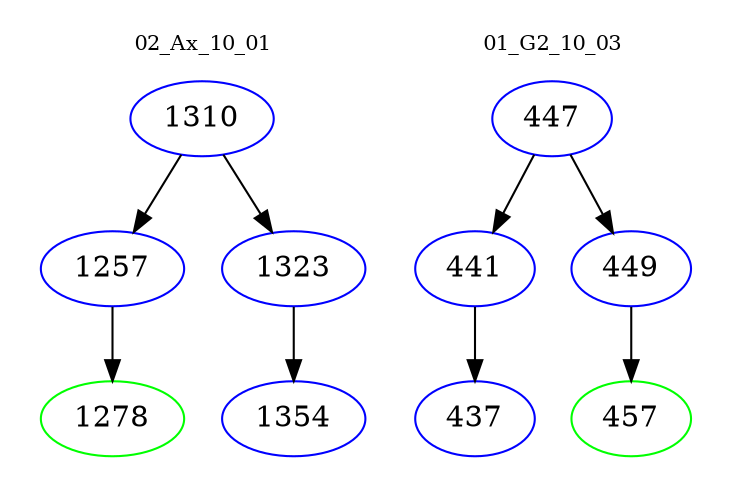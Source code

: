digraph{
subgraph cluster_0 {
color = white
label = "02_Ax_10_01";
fontsize=10;
T0_1310 [label="1310", color="blue"]
T0_1310 -> T0_1257 [color="black"]
T0_1257 [label="1257", color="blue"]
T0_1257 -> T0_1278 [color="black"]
T0_1278 [label="1278", color="green"]
T0_1310 -> T0_1323 [color="black"]
T0_1323 [label="1323", color="blue"]
T0_1323 -> T0_1354 [color="black"]
T0_1354 [label="1354", color="blue"]
}
subgraph cluster_1 {
color = white
label = "01_G2_10_03";
fontsize=10;
T1_447 [label="447", color="blue"]
T1_447 -> T1_441 [color="black"]
T1_441 [label="441", color="blue"]
T1_441 -> T1_437 [color="black"]
T1_437 [label="437", color="blue"]
T1_447 -> T1_449 [color="black"]
T1_449 [label="449", color="blue"]
T1_449 -> T1_457 [color="black"]
T1_457 [label="457", color="green"]
}
}
